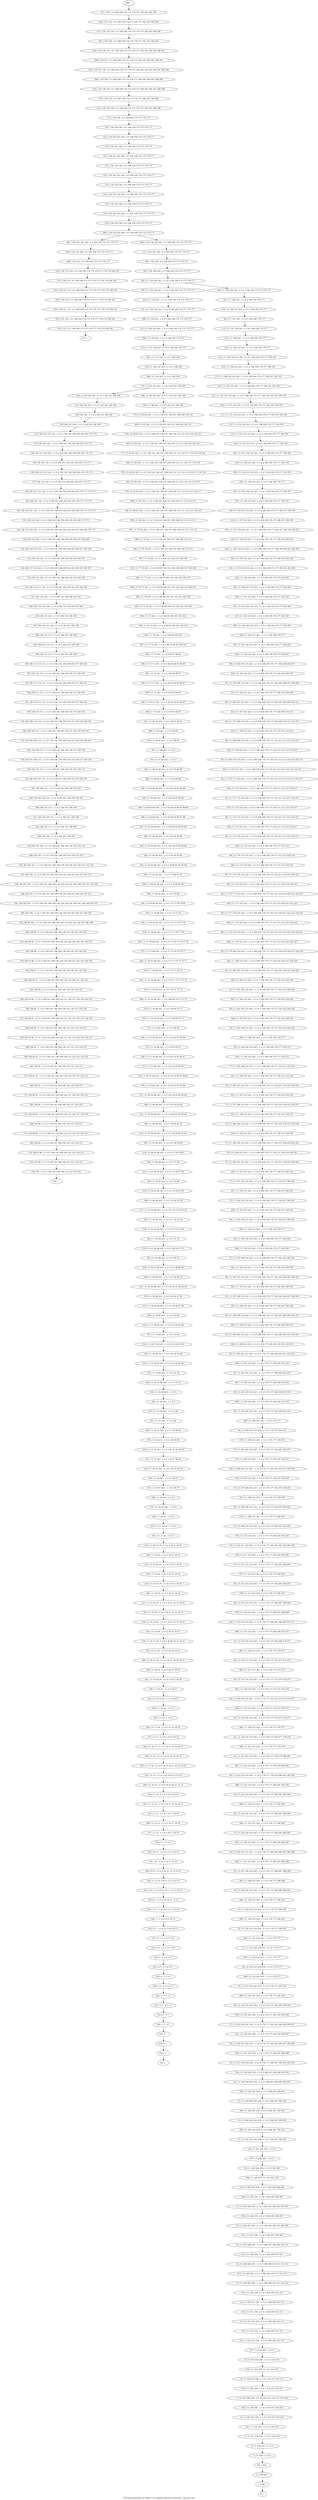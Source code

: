 digraph G {
graph [label="Tree-decomposition of width 4 for register allocator (function _uip_arp_out)"]
0[label="0 | : "];
1[label="1 | 260 : "];
2[label="2 | 259 260 : "];
3[label="3 | 11 259 : 2 3 4 5 "];
4[label="4 | 11 258 259 : 2 3 4 5 "];
5[label="5 | 11 257 258 259 : 2 3 4 5 318 319 "];
6[label="6 | 11 256 257 259 : 2 3 4 5 316 317 318 319 "];
7[label="7 | 11 255 256 259 : 2 3 4 5 314 315 316 317 318 319 "];
8[label="8 | 11 254 255 259 : 2 3 4 5 314 315 316 317 "];
9[label="9 | 11 253 254 259 : 2 3 4 5 314 315 "];
10[label="10 | 11 252 253 259 : 2 3 4 5 308 309 312 313 "];
11[label="11 | 11 251 252 259 : 2 3 4 5 308 309 312 313 "];
12[label="12 | 11 250 251 259 : 2 3 4 5 308 309 312 313 "];
13[label="13 | 11 249 250 259 : 2 3 4 5 308 309 310 311 312 313 "];
14[label="14 | 11 248 249 259 : 2 3 4 5 308 309 310 311 312 313 "];
15[label="15 | 11 247 248 259 : 2 3 4 5 306 307 308 309 310 311 "];
16[label="16 | 11 246 247 259 : 2 3 4 5 304 305 306 307 308 309 "];
17[label="17 | 11 245 246 259 : 2 3 4 5 302 303 304 305 306 307 "];
18[label="18 | 11 244 245 259 : 2 3 4 5 302 303 304 305 "];
19[label="19 | 11 243 244 259 : 2 3 4 5 302 303 "];
20[label="20 | 11 242 243 259 : 2 3 4 5 "];
21[label="21 | 11 241 242 243 259 : 2 3 4 5 296 297 300 301 "];
22[label="22 | 11 240 241 243 259 : 2 3 4 5 296 297 300 301 "];
23[label="23 | 11 239 240 243 259 : 2 3 4 5 296 297 300 301 "];
24[label="24 | 11 238 239 243 259 : 2 3 4 5 296 297 298 299 300 301 "];
25[label="25 | 11 237 238 243 259 : 2 3 4 5 176 177 296 297 298 299 300 301 "];
26[label="26 | 11 236 237 243 259 : 2 3 4 5 176 177 294 295 296 297 298 299 "];
27[label="27 | 11 235 236 243 259 : 2 3 4 5 176 177 292 293 294 295 296 297 "];
28[label="28 | 11 234 235 243 259 : 2 3 4 5 176 177 292 293 294 295 "];
29[label="29 | 11 233 234 243 259 : 2 3 4 5 176 177 292 293 "];
30[label="30 | 11 232 233 243 259 : 2 3 4 5 176 177 "];
31[label="31 | 11 231 232 233 243 : 2 3 4 5 176 177 "];
32[label="32 | 11 230 231 233 243 : 2 3 4 5 176 177 290 291 "];
33[label="33 | 11 229 230 233 243 : 2 3 4 5 176 177 290 291 "];
34[label="34 | 11 228 229 233 243 : 2 3 4 5 176 177 288 289 290 291 "];
35[label="35 | 11 227 228 233 243 : 2 3 4 5 176 177 286 287 288 289 "];
36[label="36 | 11 226 227 233 243 : 2 3 4 5 176 177 284 285 286 287 288 289 "];
37[label="37 | 11 225 226 233 243 : 2 3 4 5 176 177 284 285 286 287 "];
38[label="38 | 11 224 225 233 243 : 2 3 4 5 176 177 282 283 284 285 "];
39[label="39 | 11 223 224 233 243 : 2 3 4 5 176 177 280 281 282 283 "];
40[label="40 | 11 222 223 233 243 : 2 3 4 5 176 177 278 279 280 281 282 283 "];
41[label="41 | 11 221 222 233 243 : 2 3 4 5 176 177 278 279 280 281 "];
42[label="42 | 11 220 221 233 243 : 2 3 4 5 176 177 276 277 278 279 "];
43[label="43 | 11 219 220 233 243 : 2 3 4 5 176 177 274 275 276 277 "];
44[label="44 | 11 218 219 233 243 : 2 3 4 5 176 177 272 273 274 275 276 277 "];
45[label="45 | 11 217 218 233 243 : 2 3 4 5 176 177 272 273 274 275 "];
46[label="46 | 11 216 217 233 243 : 2 3 4 5 176 177 270 271 272 273 "];
47[label="47 | 11 215 216 233 243 : 2 3 4 5 176 177 268 269 270 271 "];
48[label="48 | 11 214 215 233 243 : 2 3 4 5 176 177 266 267 268 269 270 271 "];
49[label="49 | 11 213 214 233 243 : 2 3 4 5 176 177 266 267 268 269 "];
50[label="50 | 11 212 213 233 243 : 2 3 4 5 176 177 264 265 266 267 "];
51[label="51 | 11 211 212 233 243 : 2 3 4 5 176 177 262 263 264 265 "];
52[label="52 | 11 210 211 233 243 : 2 3 4 5 176 177 260 261 262 263 264 265 "];
53[label="53 | 11 209 210 233 243 : 2 3 4 5 176 177 260 261 262 263 "];
54[label="54 | 11 208 209 233 243 : 2 3 4 5 176 177 258 259 260 261 "];
55[label="55 | 11 207 208 233 243 : 2 3 4 5 176 177 256 257 258 259 "];
56[label="56 | 11 206 207 233 243 : 2 3 4 5 176 177 254 255 256 257 258 259 "];
57[label="57 | 11 205 206 233 243 : 2 3 4 5 176 177 254 255 256 257 "];
58[label="58 | 11 204 205 233 243 : 2 3 4 5 176 177 254 255 "];
59[label="59 | 11 203 204 233 243 : 2 3 4 5 176 177 248 249 252 253 "];
60[label="60 | 11 202 203 233 243 : 2 3 4 5 176 177 248 249 252 253 "];
61[label="61 | 11 201 202 233 243 : 2 3 4 5 176 177 248 249 252 253 "];
62[label="62 | 11 200 201 233 243 : 2 3 4 5 176 177 248 249 250 251 252 253 "];
63[label="63 | 11 199 200 233 243 : 2 3 4 5 108 109 176 177 248 249 250 251 252 253 "];
64[label="64 | 11 198 199 233 243 : 2 3 4 5 108 109 176 177 246 247 248 249 250 251 "];
65[label="65 | 11 197 198 233 243 : 2 3 4 5 108 109 176 177 244 245 246 247 248 249 "];
66[label="66 | 11 196 197 233 243 : 2 3 4 5 108 109 176 177 242 243 244 245 246 247 "];
67[label="67 | 11 195 196 233 243 : 2 3 4 5 108 109 176 177 242 243 244 245 "];
68[label="68 | 11 194 195 233 243 : 2 3 4 5 108 109 176 177 242 243 "];
69[label="69 | 11 193 194 233 243 : 2 3 4 5 108 109 176 177 236 237 240 241 "];
70[label="70 | 11 192 193 233 243 : 2 3 4 5 108 109 176 177 236 237 240 241 "];
71[label="71 | 11 191 192 233 243 : 2 3 4 5 108 109 176 177 236 237 240 241 "];
72[label="72 | 11 190 191 233 243 : 2 3 4 5 108 109 176 177 236 237 238 239 240 241 "];
73[label="73 | 11 189 190 233 243 : 2 3 4 5 108 109 176 177 236 237 238 239 240 241 "];
74[label="74 | 11 188 189 233 243 : 2 3 4 5 108 109 176 177 234 235 236 237 238 239 "];
75[label="75 | 11 187 188 233 243 : 2 3 4 5 108 109 176 177 232 233 234 235 236 237 "];
76[label="76 | 11 186 187 233 243 : 2 3 4 5 108 109 176 177 230 231 232 233 234 235 "];
77[label="77 | 11 185 186 233 243 : 2 3 4 5 108 109 176 177 230 231 232 233 "];
78[label="78 | 11 184 185 233 243 : 2 3 4 5 108 109 176 177 230 231 "];
79[label="79 | 11 183 184 233 243 : 2 3 4 5 108 109 176 177 224 225 228 229 "];
80[label="80 | 11 182 183 233 243 : 2 3 4 5 108 109 176 177 224 225 228 229 "];
81[label="81 | 11 181 182 233 243 : 2 3 4 5 108 109 176 177 224 225 228 229 "];
82[label="82 | 11 180 181 233 243 : 2 3 4 5 108 109 176 177 224 225 226 227 228 229 "];
83[label="83 | 11 179 180 233 243 : 2 3 4 5 108 109 176 177 212 213 224 225 226 227 228 229 "];
84[label="84 | 11 178 179 233 243 : 2 3 4 5 108 109 176 177 212 213 222 223 224 225 226 227 "];
85[label="85 | 11 177 178 233 243 : 2 3 4 5 108 109 176 177 212 213 220 221 222 223 224 225 "];
86[label="86 | 11 176 177 233 243 : 2 3 4 5 108 109 176 177 212 213 218 219 220 221 222 223 "];
87[label="87 | 11 175 176 233 243 : 2 3 4 5 108 109 176 177 212 213 218 219 220 221 "];
88[label="88 | 11 174 175 233 243 : 2 3 4 5 108 109 176 177 212 213 218 219 "];
89[label="89 | 11 173 174 233 243 : 2 3 4 5 108 109 176 177 210 211 212 213 216 217 "];
90[label="90 | 11 172 173 233 243 : 2 3 4 5 108 109 176 177 210 211 212 213 216 217 "];
91[label="91 | 11 171 172 233 243 : 2 3 4 5 108 109 176 177 210 211 212 213 216 217 "];
92[label="92 | 11 170 171 233 243 : 2 3 4 5 108 109 176 177 210 211 212 213 214 215 216 217 "];
93[label="93 | 11 169 170 233 243 : 2 3 4 5 108 109 176 177 210 211 212 213 214 215 216 217 "];
94[label="94 | 11 168 169 233 243 : 2 3 4 5 108 109 176 177 210 211 212 213 214 215 "];
95[label="95 | 11 167 168 233 243 : 2 3 4 5 108 109 176 177 208 209 210 211 212 213 "];
96[label="96 | 11 166 167 233 243 : 2 3 4 5 108 109 176 177 206 207 208 209 210 211 "];
97[label="97 | 11 165 166 233 243 : 2 3 4 5 108 109 176 177 204 205 206 207 208 209 "];
98[label="98 | 11 164 165 233 243 : 2 3 4 5 108 109 176 177 204 205 206 207 "];
99[label="99 | 11 163 164 233 243 : 2 3 4 5 108 109 176 177 204 205 "];
100[label="100 | 11 162 163 233 243 : 2 3 4 5 108 109 176 177 202 203 "];
101[label="101 | 11 161 162 233 243 : 2 3 4 5 108 109 176 177 202 203 "];
102[label="102 | 11 160 161 233 243 : 2 3 4 5 108 109 176 177 202 203 "];
103[label="103 | 11 159 160 233 243 : 2 3 4 5 108 109 176 177 200 201 202 203 "];
104[label="104 | 11 158 159 233 243 : 2 3 4 5 108 109 176 177 198 199 200 201 202 203 "];
105[label="105 | 11 157 158 233 243 : 2 3 4 5 108 109 176 177 196 197 198 199 200 201 "];
106[label="106 | 11 156 157 233 243 : 2 3 4 5 108 109 176 177 196 197 198 199 "];
107[label="107 | 11 155 156 233 243 : 2 3 4 5 108 109 176 177 196 197 "];
108[label="108 | 11 154 155 233 243 : 2 3 4 5 108 109 176 177 194 195 "];
109[label="109 | 11 153 154 233 243 : 2 3 4 5 108 109 176 177 194 195 "];
110[label="110 | 11 152 153 233 243 : 2 3 4 5 108 109 176 177 194 195 "];
111[label="111 | 11 151 152 233 243 : 2 3 4 5 108 109 176 177 192 193 194 195 "];
112[label="112 | 11 150 151 233 243 : 2 3 4 5 108 109 176 177 190 191 192 193 194 195 "];
113[label="113 | 11 149 150 233 243 : 2 3 4 5 108 109 176 177 190 191 192 193 "];
114[label="114 | 11 148 149 233 243 : 2 3 4 5 108 109 176 177 190 191 "];
115[label="115 | 11 147 148 243 : 2 3 4 5 108 109 176 177 "];
116[label="116 | 11 146 147 243 : 2 3 4 5 108 109 176 177 "];
117[label="117 | 130 134 146 : 4 5 108 109 174 175 176 177 "];
118[label="118 | 134 144 145 146 : 4 5 108 109 174 175 176 177 "];
119[label="119 | 134 143 144 146 : 4 5 108 109 174 175 176 177 "];
120[label="120 | 134 142 143 146 : 4 5 108 109 174 175 176 177 "];
121[label="121 | 134 141 142 146 : 4 5 108 109 174 175 176 177 "];
122[label="122 | 134 140 141 146 : 4 5 108 109 174 175 176 177 "];
123[label="123 | 134 139 140 : 4 5 108 109 174 175 176 177 186 187 188 189 "];
124[label="124 | 134 138 139 : 4 5 108 109 174 175 176 177 184 185 186 187 188 189 "];
125[label="125 | 134 137 138 : 4 5 108 109 174 175 176 177 182 183 184 185 186 187 188 189 "];
126[label="126 | 134 136 137 : 4 5 108 109 174 175 176 177 182 183 184 185 186 187 "];
127[label="127 | 134 135 136 : 4 5 108 109 174 175 176 177 182 183 184 185 "];
128[label="128 | 130 133 134 : 4 5 108 109 174 175 176 177 178 179 180 181 "];
129[label="129 | 130 132 133 : 4 5 108 109 174 175 176 177 178 179 180 181 "];
130[label="130 | 130 131 132 : 4 5 108 109 174 175 176 177 178 179 180 181 "];
131[label="131 | 11 129 130 243 : 2 3 4 5 108 109 174 175 176 177 "];
132[label="132 | 11 128 129 243 : 2 3 4 5 108 109 174 175 176 177 "];
133[label="133 | 11 127 128 243 : 2 3 4 5 108 109 174 175 "];
134[label="134 | 11 126 127 243 : 2 3 4 5 108 109 "];
135[label="135 | 11 86 126 243 : 2 3 4 5 100 101 108 109 "];
136[label="136 | 86 125 126 : 2 3 4 5 100 101 108 109 "];
137[label="137 | 86 124 125 126 : 2 3 4 5 100 101 108 109 164 165 172 173 "];
138[label="138 | 86 123 124 126 : 2 3 4 5 100 101 108 109 164 165 172 173 "];
139[label="139 | 86 122 123 126 : 2 3 4 5 100 101 108 109 164 165 172 173 "];
140[label="140 | 86 121 122 126 : 2 3 4 5 100 101 108 109 164 165 170 171 172 173 "];
141[label="141 | 86 120 121 126 : 2 3 4 5 100 101 108 109 164 165 168 169 170 171 172 173 "];
142[label="142 | 86 119 120 126 : 2 3 4 5 100 101 108 109 164 165 166 167 168 169 170 171 "];
143[label="143 | 86 118 119 126 : 2 3 4 5 100 101 108 109 164 165 166 167 168 169 "];
144[label="144 | 86 117 118 126 : 2 3 4 5 100 101 108 109 162 163 164 165 166 167 "];
145[label="145 | 86 116 117 126 : 2 3 4 5 100 101 108 109 162 163 164 165 "];
146[label="146 | 86 115 116 126 : 2 3 4 5 100 101 108 109 162 163 "];
147[label="147 | 86 114 115 126 : 2 3 4 5 100 101 108 109 "];
148[label="148 | 86 113 114 115 : 2 3 4 5 100 101 108 109 "];
149[label="149 | 86 112 113 115 : 2 3 4 5 100 101 108 109 156 157 160 161 "];
150[label="150 | 86 111 112 115 : 2 3 4 5 100 101 108 109 156 157 160 161 "];
151[label="151 | 86 110 111 115 : 2 3 4 5 100 101 108 109 156 157 160 161 "];
152[label="152 | 86 109 110 115 : 2 3 4 5 100 101 108 109 156 157 158 159 160 161 "];
153[label="153 | 86 108 109 115 : 2 3 4 5 100 101 108 109 156 157 158 159 160 161 "];
154[label="154 | 86 107 108 115 : 2 3 4 5 100 101 108 109 154 155 156 157 158 159 "];
155[label="155 | 86 106 107 115 : 2 3 4 5 100 101 108 109 154 155 156 157 "];
156[label="156 | 86 105 106 115 : 2 3 4 5 100 101 108 109 154 155 "];
157[label="157 | 86 104 105 115 : 2 3 4 5 100 101 108 109 "];
158[label="158 | 86 103 104 : 2 3 4 5 100 101 108 109 138 139 152 153 "];
159[label="159 | 86 102 103 : 2 3 4 5 100 101 108 109 138 139 144 145 150 151 152 153 "];
160[label="160 | 86 101 102 : 2 3 4 5 100 101 108 109 138 139 144 145 148 149 150 151 152 153 "];
161[label="161 | 86 100 101 : 2 3 4 5 100 101 108 109 138 139 144 145 146 147 148 149 150 151 "];
162[label="162 | 86 99 100 : 2 3 4 5 100 101 108 109 138 139 144 145 146 147 148 149 "];
163[label="163 | 86 98 99 : 2 3 4 5 100 101 108 109 138 139 142 143 144 145 146 147 "];
164[label="164 | 86 97 98 : 2 3 4 5 100 101 108 109 138 139 140 141 142 143 144 145 "];
165[label="165 | 86 96 97 : 2 3 4 5 100 101 108 109 138 139 140 141 142 143 "];
166[label="166 | 86 95 96 : 2 3 4 5 100 101 108 109 130 131 136 137 138 139 140 141 "];
167[label="167 | 86 94 95 : 2 3 4 5 100 101 108 109 130 131 134 135 136 137 138 139 "];
168[label="168 | 86 93 94 : 2 3 4 5 100 101 108 109 130 131 132 133 134 135 136 137 "];
169[label="169 | 86 92 93 : 2 3 4 5 100 101 108 109 130 131 132 133 134 135 "];
170[label="170 | 86 91 92 : 2 3 4 5 100 101 108 109 128 129 130 131 132 133 "];
171[label="171 | 86 90 91 : 2 3 4 5 100 101 108 109 126 127 128 129 130 131 "];
172[label="172 | 86 89 90 : 2 3 4 5 100 101 108 109 124 125 126 127 128 129 "];
173[label="173 | 86 88 89 : 2 3 4 5 100 101 108 109 122 123 124 125 126 127 "];
174[label="174 | 86 87 88 : 2 3 4 5 100 101 108 109 122 123 124 125 "];
175[label="175 | 11 85 86 243 : 2 3 4 5 100 101 106 107 108 109 120 121 "];
176[label="176 | 11 84 85 243 : 2 3 4 5 100 101 106 107 108 109 112 113 118 119 120 121 "];
177[label="177 | 11 83 84 243 : 2 3 4 5 100 101 106 107 108 109 112 113 116 117 118 119 120 121 "];
178[label="178 | 11 82 83 243 : 2 3 4 5 100 101 106 107 108 109 112 113 114 115 116 117 118 119 "];
179[label="179 | 11 81 82 243 : 2 3 4 5 100 101 106 107 108 109 112 113 114 115 116 117 "];
180[label="180 | 11 80 81 243 : 2 3 4 5 100 101 106 107 108 109 110 111 112 113 114 115 "];
181[label="181 | 11 79 80 243 : 2 3 4 5 100 101 106 107 108 109 110 111 112 113 "];
182[label="182 | 11 78 79 243 : 2 3 4 5 100 101 106 107 108 109 110 111 "];
183[label="183 | 11 77 78 243 : 2 3 4 5 98 99 100 101 104 105 106 107 108 109 "];
184[label="184 | 11 76 77 243 : 2 3 4 5 98 99 100 101 102 103 104 105 106 107 "];
185[label="185 | 11 75 76 243 : 2 3 4 5 98 99 100 101 102 103 104 105 "];
186[label="186 | 11 74 75 243 : 2 3 4 5 98 99 100 101 102 103 "];
187[label="187 | 11 73 74 243 : 2 3 4 5 96 97 98 99 100 101 "];
188[label="188 | 11 72 73 243 : 2 3 4 5 94 95 96 97 98 99 "];
189[label="189 | 11 71 72 243 : 2 3 4 5 92 93 94 95 96 97 "];
190[label="190 | 11 70 71 243 : 2 3 4 5 90 91 92 93 94 95 "];
191[label="191 | 11 69 70 243 : 2 3 4 5 90 91 92 93 "];
192[label="192 | 11 68 69 243 : 2 3 4 5 90 91 "];
193[label="193 | 11 67 68 243 : 2 3 4 5 "];
194[label="194 | 11 66 67 68 243 : 2 3 4 5 83 84 89 "];
195[label="195 | 11 65 66 68 243 : 2 3 4 5 83 84 87 88 89 "];
196[label="196 | 11 64 65 68 243 : 2 3 4 5 83 84 85 86 87 88 89 "];
197[label="197 | 11 63 64 68 243 : 2 3 4 5 83 84 85 86 87 88 "];
198[label="198 | 11 62 63 68 243 : 2 3 4 5 81 82 83 84 85 86 "];
199[label="199 | 11 61 62 68 243 : 2 3 4 5 79 80 81 82 83 84 "];
200[label="200 | 11 60 61 68 243 : 2 3 4 5 79 80 81 82 "];
201[label="201 | 11 59 60 68 243 : 2 3 4 5 72 73 78 79 80 "];
202[label="202 | 11 58 59 68 243 : 2 3 4 5 72 73 76 77 78 "];
203[label="203 | 11 57 58 68 243 : 2 3 4 5 72 73 74 75 76 77 78 "];
204[label="204 | 11 56 57 68 243 : 2 3 4 5 72 73 74 75 76 77 "];
205[label="205 | 11 55 56 68 243 : 2 3 4 5 70 71 72 73 74 75 "];
206[label="206 | 11 54 55 68 243 : 2 3 4 5 68 69 70 71 72 73 "];
207[label="207 | 11 53 54 68 243 : 2 3 4 5 68 69 70 71 "];
208[label="208 | 11 52 53 68 243 : 2 3 4 5 61 62 67 68 69 "];
209[label="209 | 11 51 52 68 243 : 2 3 4 5 61 62 65 66 67 "];
210[label="210 | 11 50 51 68 243 : 2 3 4 5 61 62 63 64 65 66 67 "];
211[label="211 | 11 49 50 68 243 : 2 3 4 5 61 62 63 64 65 66 "];
212[label="212 | 11 48 49 68 243 : 2 3 4 5 59 60 61 62 63 64 "];
213[label="213 | 11 47 48 68 243 : 2 3 4 5 57 58 59 60 61 62 "];
214[label="214 | 11 46 47 68 243 : 2 3 4 5 57 58 59 60 "];
215[label="215 | 11 45 46 68 243 : 2 3 4 5 55 56 57 58 "];
216[label="216 | 11 44 45 68 243 : 2 3 4 5 53 54 55 56 "];
217[label="217 | 11 43 44 68 243 : 2 3 4 5 51 52 53 54 55 56 "];
218[label="218 | 11 42 43 68 243 : 2 3 4 5 51 52 53 54 "];
219[label="219 | 11 41 42 68 243 : 2 3 4 5 49 50 51 52 "];
220[label="220 | 11 40 41 68 243 : 2 3 4 5 47 48 49 50 "];
221[label="221 | 11 39 40 68 243 : 2 3 4 5 45 46 47 48 49 50 "];
222[label="222 | 11 38 39 68 243 : 2 3 4 5 45 46 47 48 "];
223[label="223 | 11 37 38 68 243 : 2 3 4 5 43 44 45 46 "];
224[label="224 | 11 36 37 68 243 : 2 3 4 5 41 42 43 44 "];
225[label="225 | 11 35 36 68 243 : 2 3 4 5 41 42 43 44 "];
226[label="226 | 11 34 35 68 243 : 2 3 4 5 41 42 "];
227[label="227 | 11 33 34 243 : 2 3 4 5 40 "];
228[label="228 | 11 32 33 243 : 2 3 4 5 38 39 40 "];
229[label="229 | 11 31 32 243 : 2 3 4 5 36 37 38 39 40 "];
230[label="230 | 11 30 31 243 : 2 3 4 5 36 37 38 39 "];
231[label="231 | 11 29 30 243 : 2 3 4 5 36 37 "];
232[label="232 | 11 28 29 243 : 2 3 4 5 "];
233[label="233 | 11 27 28 29 : 2 3 4 5 "];
234[label="234 | 11 26 27 29 : 2 3 4 5 30 31 34 35 "];
235[label="235 | 11 25 26 29 : 2 3 4 5 30 31 34 35 "];
236[label="236 | 11 24 25 29 : 2 3 4 5 30 31 34 35 "];
237[label="237 | 11 23 24 29 : 2 3 4 5 30 31 32 33 34 35 "];
238[label="238 | 11 22 23 29 : 2 3 4 5 30 31 32 33 34 35 "];
239[label="239 | 11 21 22 29 : 2 3 4 5 28 29 30 31 32 33 "];
240[label="240 | 11 20 21 29 : 2 3 4 5 26 27 28 29 30 31 "];
241[label="241 | 11 19 20 29 : 2 3 4 5 26 27 28 29 "];
242[label="242 | 11 18 19 29 : 2 3 4 5 26 27 "];
243[label="243 | 11 17 18 : 2 3 4 5 22 23 24 25 "];
244[label="244 | 11 16 17 : 2 3 4 5 20 21 22 23 24 25 "];
245[label="245 | 11 15 16 : 2 3 4 5 18 19 20 21 22 23 24 25 "];
246[label="246 | 11 14 15 : 2 3 4 5 18 19 20 21 22 23 "];
247[label="247 | 11 13 14 : 2 3 4 5 16 17 18 19 20 21 "];
248[label="248 | 11 12 13 : 2 3 4 5 16 17 18 19 "];
249[label="249 | 10 11 : 2 3 4 5 12 13 14 15 "];
250[label="250 | 9 10 : 2 3 4 5 10 11 12 13 14 15 "];
251[label="251 | 8 9 : 2 3 4 5 8 9 10 11 12 13 14 15 "];
252[label="252 | 7 8 : 2 3 4 5 8 9 10 11 12 13 "];
253[label="253 | 6 7 : 2 3 4 5 6 7 8 9 10 11 "];
254[label="254 | 5 6 : 2 3 4 5 6 7 8 9 "];
255[label="255 | 4 5 : 2 3 4 5 6 7 "];
256[label="256 | 3 4 : 0 1 2 3 4 5 "];
257[label="257 | 2 3 : 0 1 2 3 "];
258[label="258 | 1 2 : 0 1 "];
259[label="259 | 0 1 : "];
260[label="260 | 130 134 145 146 : 4 5 108 109 174 175 176 177 "];
261[label="261 | 130 134 145 146 : 4 5 108 109 174 175 176 177 "];
262[label="262 | 11 130 146 243 : 2 3 4 5 108 109 174 175 176 177 "];
263[label="263 | 11 86 126 243 : 2 3 4 5 100 101 108 109 "];
264[label="264 | 11 86 126 243 : 2 3 4 5 100 101 108 109 "];
265[label="265 | 11 130 146 243 : 2 3 4 5 108 109 174 175 176 177 "];
266[label="266 | : "];
267[label="267 | 134 136 : 4 5 108 109 174 175 176 177 182 183 184 185 "];
268[label="268 | 134 137 : 4 5 108 109 174 175 176 177 182 183 184 185 186 187 "];
269[label="269 | 134 138 : 4 5 108 109 174 175 176 177 184 185 186 187 188 189 "];
270[label="270 | 134 139 : 4 5 108 109 174 175 176 177 186 187 188 189 "];
271[label="271 | 134 140 : 4 5 108 109 174 175 176 177 "];
272[label="272 | 134 141 146 : 4 5 108 109 174 175 176 177 "];
273[label="273 | 134 142 146 : 4 5 108 109 174 175 176 177 "];
274[label="274 | 134 143 146 : 4 5 108 109 174 175 176 177 "];
275[label="275 | 134 144 146 : 4 5 108 109 174 175 176 177 "];
276[label="276 | 134 145 146 : 4 5 108 109 174 175 176 177 "];
277[label="277 | : "];
278[label="278 | 130 132 : 4 5 108 109 174 175 176 177 178 179 180 181 "];
279[label="279 | 130 133 : 4 5 108 109 174 175 176 177 178 179 180 181 "];
280[label="280 | 130 134 : 4 5 108 109 174 175 176 177 "];
281[label="281 | 130 146 : 4 5 108 109 174 175 176 177 "];
282[label="282 | : "];
283[label="283 | 86 88 : 2 3 4 5 100 101 108 109 122 123 124 125 "];
284[label="284 | 86 89 : 2 3 4 5 100 101 108 109 124 125 126 127 "];
285[label="285 | 86 90 : 2 3 4 5 100 101 108 109 126 127 128 129 "];
286[label="286 | 86 91 : 2 3 4 5 100 101 108 109 128 129 130 131 "];
287[label="287 | 86 92 : 2 3 4 5 100 101 108 109 130 131 132 133 "];
288[label="288 | 86 93 : 2 3 4 5 100 101 108 109 130 131 132 133 134 135 "];
289[label="289 | 86 94 : 2 3 4 5 100 101 108 109 130 131 134 135 136 137 "];
290[label="290 | 86 95 : 2 3 4 5 100 101 108 109 130 131 136 137 138 139 "];
291[label="291 | 86 96 : 2 3 4 5 100 101 108 109 138 139 140 141 "];
292[label="292 | 86 97 : 2 3 4 5 100 101 108 109 138 139 140 141 142 143 "];
293[label="293 | 86 98 : 2 3 4 5 100 101 108 109 138 139 142 143 144 145 "];
294[label="294 | 86 99 : 2 3 4 5 100 101 108 109 138 139 144 145 146 147 "];
295[label="295 | 86 100 : 2 3 4 5 100 101 108 109 138 139 144 145 146 147 148 149 "];
296[label="296 | 86 101 : 2 3 4 5 100 101 108 109 138 139 144 145 148 149 150 151 "];
297[label="297 | 86 102 : 2 3 4 5 100 101 108 109 138 139 144 145 150 151 152 153 "];
298[label="298 | 86 103 : 2 3 4 5 100 101 108 109 138 139 152 153 "];
299[label="299 | 86 104 : 2 3 4 5 100 101 108 109 "];
300[label="300 | 86 105 115 : 2 3 4 5 100 101 108 109 "];
301[label="301 | 86 106 115 : 2 3 4 5 100 101 108 109 154 155 "];
302[label="302 | 86 107 115 : 2 3 4 5 100 101 108 109 154 155 156 157 "];
303[label="303 | 86 108 115 : 2 3 4 5 100 101 108 109 156 157 158 159 "];
304[label="304 | 86 109 115 : 2 3 4 5 100 101 108 109 156 157 158 159 160 161 "];
305[label="305 | 86 110 115 : 2 3 4 5 100 101 108 109 156 157 160 161 "];
306[label="306 | 86 111 115 : 2 3 4 5 100 101 108 109 156 157 160 161 "];
307[label="307 | 86 112 115 : 2 3 4 5 100 101 108 109 156 157 160 161 "];
308[label="308 | 86 113 115 : 2 3 4 5 100 101 108 109 "];
309[label="309 | 86 114 115 : 2 3 4 5 100 101 108 109 "];
310[label="310 | 86 115 126 : 2 3 4 5 100 101 108 109 "];
311[label="311 | 86 116 126 : 2 3 4 5 100 101 108 109 162 163 "];
312[label="312 | 86 117 126 : 2 3 4 5 100 101 108 109 162 163 164 165 "];
313[label="313 | 86 118 126 : 2 3 4 5 100 101 108 109 164 165 166 167 "];
314[label="314 | 86 119 126 : 2 3 4 5 100 101 108 109 164 165 166 167 168 169 "];
315[label="315 | 86 120 126 : 2 3 4 5 100 101 108 109 164 165 168 169 170 171 "];
316[label="316 | 86 121 126 : 2 3 4 5 100 101 108 109 164 165 170 171 172 173 "];
317[label="317 | 86 122 126 : 2 3 4 5 100 101 108 109 164 165 172 173 "];
318[label="318 | 86 123 126 : 2 3 4 5 100 101 108 109 164 165 172 173 "];
319[label="319 | 86 124 126 : 2 3 4 5 100 101 108 109 164 165 172 173 "];
320[label="320 | 86 126 : 2 3 4 5 100 101 108 109 "];
321[label="321 | : "];
322[label="322 | 1 : "];
323[label="323 | 2 : 0 1 "];
324[label="324 | 3 : 0 1 2 3 "];
325[label="325 | 4 : 2 3 4 5 "];
326[label="326 | 5 : 2 3 4 5 6 7 "];
327[label="327 | 6 : 2 3 4 5 6 7 8 9 "];
328[label="328 | 7 : 2 3 4 5 8 9 10 11 "];
329[label="329 | 8 : 2 3 4 5 8 9 10 11 12 13 "];
330[label="330 | 9 : 2 3 4 5 10 11 12 13 14 15 "];
331[label="331 | 10 : 2 3 4 5 12 13 14 15 "];
332[label="332 | 11 : 2 3 4 5 "];
333[label="333 | 11 13 : 2 3 4 5 16 17 18 19 "];
334[label="334 | 11 14 : 2 3 4 5 18 19 20 21 "];
335[label="335 | 11 15 : 2 3 4 5 18 19 20 21 22 23 "];
336[label="336 | 11 16 : 2 3 4 5 20 21 22 23 24 25 "];
337[label="337 | 11 17 : 2 3 4 5 22 23 24 25 "];
338[label="338 | 11 18 : 2 3 4 5 "];
339[label="339 | 11 19 29 : 2 3 4 5 26 27 "];
340[label="340 | 11 20 29 : 2 3 4 5 26 27 28 29 "];
341[label="341 | 11 21 29 : 2 3 4 5 28 29 30 31 "];
342[label="342 | 11 22 29 : 2 3 4 5 30 31 32 33 "];
343[label="343 | 11 23 29 : 2 3 4 5 30 31 32 33 34 35 "];
344[label="344 | 11 24 29 : 2 3 4 5 30 31 34 35 "];
345[label="345 | 11 25 29 : 2 3 4 5 30 31 34 35 "];
346[label="346 | 11 26 29 : 2 3 4 5 30 31 34 35 "];
347[label="347 | 11 27 29 : 2 3 4 5 "];
348[label="348 | 11 28 29 : 2 3 4 5 "];
349[label="349 | 11 29 243 : 2 3 4 5 "];
350[label="350 | 11 30 243 : 2 3 4 5 36 37 "];
351[label="351 | 11 31 243 : 2 3 4 5 36 37 38 39 "];
352[label="352 | 11 32 243 : 2 3 4 5 38 39 40 "];
353[label="353 | 11 33 243 : 2 3 4 5 40 "];
354[label="354 | 11 34 243 : 2 3 4 5 "];
355[label="355 | 11 35 68 243 : 2 3 4 5 41 42 "];
356[label="356 | 11 36 68 243 : 2 3 4 5 41 42 43 44 "];
357[label="357 | 11 37 68 243 : 2 3 4 5 43 44 "];
358[label="358 | 11 38 68 243 : 2 3 4 5 45 46 "];
359[label="359 | 11 39 68 243 : 2 3 4 5 45 46 47 48 "];
360[label="360 | 11 40 68 243 : 2 3 4 5 47 48 49 50 "];
361[label="361 | 11 41 68 243 : 2 3 4 5 49 50 "];
362[label="362 | 11 42 68 243 : 2 3 4 5 51 52 "];
363[label="363 | 11 43 68 243 : 2 3 4 5 51 52 53 54 "];
364[label="364 | 11 44 68 243 : 2 3 4 5 53 54 55 56 "];
365[label="365 | 11 45 68 243 : 2 3 4 5 55 56 "];
366[label="366 | 11 46 68 243 : 2 3 4 5 57 58 "];
367[label="367 | 11 47 68 243 : 2 3 4 5 57 58 59 60 "];
368[label="368 | 11 48 68 243 : 2 3 4 5 59 60 61 62 "];
369[label="369 | 11 49 68 243 : 2 3 4 5 61 62 63 64 "];
370[label="370 | 11 50 68 243 : 2 3 4 5 61 62 63 64 65 66 "];
371[label="371 | 11 51 68 243 : 2 3 4 5 61 62 65 66 67 "];
372[label="372 | 11 52 68 243 : 2 3 4 5 61 62 67 "];
373[label="373 | 11 53 68 243 : 2 3 4 5 68 69 "];
374[label="374 | 11 54 68 243 : 2 3 4 5 68 69 70 71 "];
375[label="375 | 11 55 68 243 : 2 3 4 5 70 71 72 73 "];
376[label="376 | 11 56 68 243 : 2 3 4 5 72 73 74 75 "];
377[label="377 | 11 57 68 243 : 2 3 4 5 72 73 74 75 76 77 "];
378[label="378 | 11 58 68 243 : 2 3 4 5 72 73 76 77 78 "];
379[label="379 | 11 59 68 243 : 2 3 4 5 72 73 78 "];
380[label="380 | 11 60 68 243 : 2 3 4 5 79 80 "];
381[label="381 | 11 61 68 243 : 2 3 4 5 79 80 81 82 "];
382[label="382 | 11 62 68 243 : 2 3 4 5 81 82 83 84 "];
383[label="383 | 11 63 68 243 : 2 3 4 5 83 84 85 86 "];
384[label="384 | 11 64 68 243 : 2 3 4 5 83 84 85 86 87 88 "];
385[label="385 | 11 65 68 243 : 2 3 4 5 83 84 87 88 89 "];
386[label="386 | 11 66 68 243 : 2 3 4 5 83 84 89 "];
387[label="387 | 11 68 243 : 2 3 4 5 "];
388[label="388 | 11 69 243 : 2 3 4 5 90 91 "];
389[label="389 | 11 70 243 : 2 3 4 5 90 91 92 93 "];
390[label="390 | 11 71 243 : 2 3 4 5 92 93 94 95 "];
391[label="391 | 11 72 243 : 2 3 4 5 94 95 96 97 "];
392[label="392 | 11 73 243 : 2 3 4 5 96 97 98 99 "];
393[label="393 | 11 74 243 : 2 3 4 5 98 99 100 101 "];
394[label="394 | 11 75 243 : 2 3 4 5 98 99 100 101 102 103 "];
395[label="395 | 11 76 243 : 2 3 4 5 98 99 100 101 102 103 104 105 "];
396[label="396 | 11 77 243 : 2 3 4 5 98 99 100 101 104 105 106 107 "];
397[label="397 | 11 78 243 : 2 3 4 5 100 101 106 107 108 109 "];
398[label="398 | 11 79 243 : 2 3 4 5 100 101 106 107 108 109 110 111 "];
399[label="399 | 11 80 243 : 2 3 4 5 100 101 106 107 108 109 110 111 112 113 "];
400[label="400 | 11 81 243 : 2 3 4 5 100 101 106 107 108 109 112 113 114 115 "];
401[label="401 | 11 82 243 : 2 3 4 5 100 101 106 107 108 109 112 113 114 115 116 117 "];
402[label="402 | 11 83 243 : 2 3 4 5 100 101 106 107 108 109 112 113 116 117 118 119 "];
403[label="403 | 11 84 243 : 2 3 4 5 100 101 106 107 108 109 112 113 118 119 120 121 "];
404[label="404 | 11 85 243 : 2 3 4 5 100 101 106 107 108 109 120 121 "];
405[label="405 | 11 86 243 : 2 3 4 5 100 101 108 109 "];
406[label="406 | 11 126 243 : 2 3 4 5 108 109 "];
407[label="407 | 11 127 243 : 2 3 4 5 108 109 "];
408[label="408 | 11 128 243 : 2 3 4 5 108 109 174 175 "];
409[label="409 | 11 129 243 : 2 3 4 5 108 109 174 175 176 177 "];
410[label="410 | 11 130 243 : 2 3 4 5 108 109 174 175 176 177 "];
411[label="411 | 11 146 243 : 2 3 4 5 108 109 176 177 "];
412[label="412 | 11 147 243 : 2 3 4 5 108 109 176 177 "];
413[label="413 | 11 148 243 : 2 3 4 5 108 109 176 177 "];
414[label="414 | 11 149 233 243 : 2 3 4 5 108 109 176 177 190 191 "];
415[label="415 | 11 150 233 243 : 2 3 4 5 108 109 176 177 190 191 192 193 "];
416[label="416 | 11 151 233 243 : 2 3 4 5 108 109 176 177 192 193 194 195 "];
417[label="417 | 11 152 233 243 : 2 3 4 5 108 109 176 177 194 195 "];
418[label="418 | 11 153 233 243 : 2 3 4 5 108 109 176 177 194 195 "];
419[label="419 | 11 154 233 243 : 2 3 4 5 108 109 176 177 194 195 "];
420[label="420 | 11 155 233 243 : 2 3 4 5 108 109 176 177 "];
421[label="421 | 11 156 233 243 : 2 3 4 5 108 109 176 177 196 197 "];
422[label="422 | 11 157 233 243 : 2 3 4 5 108 109 176 177 196 197 198 199 "];
423[label="423 | 11 158 233 243 : 2 3 4 5 108 109 176 177 198 199 200 201 "];
424[label="424 | 11 159 233 243 : 2 3 4 5 108 109 176 177 200 201 202 203 "];
425[label="425 | 11 160 233 243 : 2 3 4 5 108 109 176 177 202 203 "];
426[label="426 | 11 161 233 243 : 2 3 4 5 108 109 176 177 202 203 "];
427[label="427 | 11 162 233 243 : 2 3 4 5 108 109 176 177 202 203 "];
428[label="428 | 11 163 233 243 : 2 3 4 5 108 109 176 177 "];
429[label="429 | 11 164 233 243 : 2 3 4 5 108 109 176 177 204 205 "];
430[label="430 | 11 165 233 243 : 2 3 4 5 108 109 176 177 204 205 206 207 "];
431[label="431 | 11 166 233 243 : 2 3 4 5 108 109 176 177 206 207 208 209 "];
432[label="432 | 11 167 233 243 : 2 3 4 5 108 109 176 177 208 209 210 211 "];
433[label="433 | 11 168 233 243 : 2 3 4 5 108 109 176 177 210 211 212 213 "];
434[label="434 | 11 169 233 243 : 2 3 4 5 108 109 176 177 210 211 212 213 214 215 "];
435[label="435 | 11 170 233 243 : 2 3 4 5 108 109 176 177 210 211 212 213 214 215 216 217 "];
436[label="436 | 11 171 233 243 : 2 3 4 5 108 109 176 177 210 211 212 213 216 217 "];
437[label="437 | 11 172 233 243 : 2 3 4 5 108 109 176 177 210 211 212 213 216 217 "];
438[label="438 | 11 173 233 243 : 2 3 4 5 108 109 176 177 210 211 212 213 216 217 "];
439[label="439 | 11 174 233 243 : 2 3 4 5 108 109 176 177 212 213 "];
440[label="440 | 11 175 233 243 : 2 3 4 5 108 109 176 177 212 213 218 219 "];
441[label="441 | 11 176 233 243 : 2 3 4 5 108 109 176 177 212 213 218 219 220 221 "];
442[label="442 | 11 177 233 243 : 2 3 4 5 108 109 176 177 212 213 220 221 222 223 "];
443[label="443 | 11 178 233 243 : 2 3 4 5 108 109 176 177 212 213 222 223 224 225 "];
444[label="444 | 11 179 233 243 : 2 3 4 5 108 109 176 177 212 213 224 225 226 227 "];
445[label="445 | 11 180 233 243 : 2 3 4 5 108 109 176 177 224 225 226 227 228 229 "];
446[label="446 | 11 181 233 243 : 2 3 4 5 108 109 176 177 224 225 228 229 "];
447[label="447 | 11 182 233 243 : 2 3 4 5 108 109 176 177 224 225 228 229 "];
448[label="448 | 11 183 233 243 : 2 3 4 5 108 109 176 177 224 225 228 229 "];
449[label="449 | 11 184 233 243 : 2 3 4 5 108 109 176 177 "];
450[label="450 | 11 185 233 243 : 2 3 4 5 108 109 176 177 230 231 "];
451[label="451 | 11 186 233 243 : 2 3 4 5 108 109 176 177 230 231 232 233 "];
452[label="452 | 11 187 233 243 : 2 3 4 5 108 109 176 177 232 233 234 235 "];
453[label="453 | 11 188 233 243 : 2 3 4 5 108 109 176 177 234 235 236 237 "];
454[label="454 | 11 189 233 243 : 2 3 4 5 108 109 176 177 236 237 238 239 "];
455[label="455 | 11 190 233 243 : 2 3 4 5 108 109 176 177 236 237 238 239 240 241 "];
456[label="456 | 11 191 233 243 : 2 3 4 5 108 109 176 177 236 237 240 241 "];
457[label="457 | 11 192 233 243 : 2 3 4 5 108 109 176 177 236 237 240 241 "];
458[label="458 | 11 193 233 243 : 2 3 4 5 108 109 176 177 236 237 240 241 "];
459[label="459 | 11 194 233 243 : 2 3 4 5 108 109 176 177 "];
460[label="460 | 11 195 233 243 : 2 3 4 5 108 109 176 177 242 243 "];
461[label="461 | 11 196 233 243 : 2 3 4 5 108 109 176 177 242 243 244 245 "];
462[label="462 | 11 197 233 243 : 2 3 4 5 108 109 176 177 244 245 246 247 "];
463[label="463 | 11 198 233 243 : 2 3 4 5 108 109 176 177 246 247 248 249 "];
464[label="464 | 11 199 233 243 : 2 3 4 5 108 109 176 177 248 249 250 251 "];
465[label="465 | 11 200 233 243 : 2 3 4 5 176 177 248 249 250 251 252 253 "];
466[label="466 | 11 201 233 243 : 2 3 4 5 176 177 248 249 252 253 "];
467[label="467 | 11 202 233 243 : 2 3 4 5 176 177 248 249 252 253 "];
468[label="468 | 11 203 233 243 : 2 3 4 5 176 177 248 249 252 253 "];
469[label="469 | 11 204 233 243 : 2 3 4 5 176 177 "];
470[label="470 | 11 205 233 243 : 2 3 4 5 176 177 254 255 "];
471[label="471 | 11 206 233 243 : 2 3 4 5 176 177 254 255 256 257 "];
472[label="472 | 11 207 233 243 : 2 3 4 5 176 177 256 257 258 259 "];
473[label="473 | 11 208 233 243 : 2 3 4 5 176 177 258 259 "];
474[label="474 | 11 209 233 243 : 2 3 4 5 176 177 260 261 "];
475[label="475 | 11 210 233 243 : 2 3 4 5 176 177 260 261 262 263 "];
476[label="476 | 11 211 233 243 : 2 3 4 5 176 177 262 263 264 265 "];
477[label="477 | 11 212 233 243 : 2 3 4 5 176 177 264 265 "];
478[label="478 | 11 213 233 243 : 2 3 4 5 176 177 266 267 "];
479[label="479 | 11 214 233 243 : 2 3 4 5 176 177 266 267 268 269 "];
480[label="480 | 11 215 233 243 : 2 3 4 5 176 177 268 269 270 271 "];
481[label="481 | 11 216 233 243 : 2 3 4 5 176 177 270 271 "];
482[label="482 | 11 217 233 243 : 2 3 4 5 176 177 272 273 "];
483[label="483 | 11 218 233 243 : 2 3 4 5 176 177 272 273 274 275 "];
484[label="484 | 11 219 233 243 : 2 3 4 5 176 177 274 275 276 277 "];
485[label="485 | 11 220 233 243 : 2 3 4 5 176 177 276 277 "];
486[label="486 | 11 221 233 243 : 2 3 4 5 176 177 278 279 "];
487[label="487 | 11 222 233 243 : 2 3 4 5 176 177 278 279 280 281 "];
488[label="488 | 11 223 233 243 : 2 3 4 5 176 177 280 281 282 283 "];
489[label="489 | 11 224 233 243 : 2 3 4 5 176 177 282 283 "];
490[label="490 | 11 225 233 243 : 2 3 4 5 176 177 284 285 "];
491[label="491 | 11 226 233 243 : 2 3 4 5 176 177 284 285 286 287 "];
492[label="492 | 11 227 233 243 : 2 3 4 5 176 177 286 287 288 289 "];
493[label="493 | 11 228 233 243 : 2 3 4 5 176 177 288 289 "];
494[label="494 | 11 229 233 243 : 2 3 4 5 176 177 290 291 "];
495[label="495 | 11 230 233 243 : 2 3 4 5 176 177 290 291 "];
496[label="496 | 11 231 233 243 : 2 3 4 5 176 177 "];
497[label="497 | 11 232 233 243 : 2 3 4 5 176 177 "];
498[label="498 | 11 233 243 259 : 2 3 4 5 176 177 "];
499[label="499 | 11 234 243 259 : 2 3 4 5 176 177 292 293 "];
500[label="500 | 11 235 243 259 : 2 3 4 5 176 177 292 293 294 295 "];
501[label="501 | 11 236 243 259 : 2 3 4 5 176 177 294 295 296 297 "];
502[label="502 | 11 237 243 259 : 2 3 4 5 176 177 296 297 298 299 "];
503[label="503 | 11 238 243 259 : 2 3 4 5 296 297 298 299 300 301 "];
504[label="504 | 11 239 243 259 : 2 3 4 5 296 297 300 301 "];
505[label="505 | 11 240 243 259 : 2 3 4 5 296 297 300 301 "];
506[label="506 | 11 241 243 259 : 2 3 4 5 296 297 300 301 "];
507[label="507 | 11 243 259 : 2 3 4 5 "];
508[label="508 | 11 244 259 : 2 3 4 5 302 303 "];
509[label="509 | 11 245 259 : 2 3 4 5 302 303 304 305 "];
510[label="510 | 11 246 259 : 2 3 4 5 304 305 306 307 "];
511[label="511 | 11 247 259 : 2 3 4 5 306 307 308 309 "];
512[label="512 | 11 248 259 : 2 3 4 5 308 309 310 311 "];
513[label="513 | 11 249 259 : 2 3 4 5 308 309 310 311 312 313 "];
514[label="514 | 11 250 259 : 2 3 4 5 308 309 312 313 "];
515[label="515 | 11 251 259 : 2 3 4 5 308 309 312 313 "];
516[label="516 | 11 252 259 : 2 3 4 5 308 309 312 313 "];
517[label="517 | 11 253 259 : 2 3 4 5 "];
518[label="518 | 11 254 259 : 2 3 4 5 314 315 "];
519[label="519 | 11 255 259 : 2 3 4 5 314 315 316 317 "];
520[label="520 | 11 256 259 : 2 3 4 5 316 317 318 319 "];
521[label="521 | 11 257 259 : 2 3 4 5 318 319 "];
522[label="522 | 259 : "];
523[label="523 | 11 148 233 243 : 2 3 4 5 108 109 176 177 "];
524[label="524 | 130 146 243 : 4 5 108 109 174 175 176 177 "];
525[label="525 | 134 140 146 : 4 5 108 109 174 175 176 177 "];
526[label="526 | 135 136 : 4 5 108 109 174 175 176 177 182 183 184 185 "];
527[label="527 | 136 : 4 5 108 109 174 175 176 177 182 183 184 185 "];
528[label="528 | 130 134 146 : 4 5 108 109 174 175 176 177 "];
529[label="529 | 131 132 : 4 5 108 109 174 175 176 177 178 179 180 181 "];
530[label="530 | 132 : 4 5 108 109 174 175 176 177 178 179 180 181 "];
531[label="531 | 86 126 243 : 2 3 4 5 100 101 108 109 "];
532[label="532 | 86 104 115 : 2 3 4 5 100 101 108 109 "];
533[label="533 | 87 88 : 2 3 4 5 100 101 108 109 122 123 124 125 "];
534[label="534 | 88 : 2 3 4 5 100 101 108 109 122 123 124 125 "];
535[label="535 | 11 34 68 243 : 2 3 4 5 "];
536[label="536 | 11 18 29 : 2 3 4 5 "];
537[label="537 | 11 13 : 2 3 4 5 16 17 18 19 "];
538[label="538 | 1 : "];
539[label="539 | 11 130 146 243 : 2 3 4 5 108 109 174 175 176 177 "];
540[label="540 | 130 134 145 146 : 4 5 108 109 174 175 176 177 "];
136->137 ;
193->194 ;
135->263 ;
135->264 ;
278->130 ;
129->278 ;
279->129 ;
128->279 ;
280->128 ;
283->174 ;
173->283 ;
284->173 ;
172->284 ;
285->172 ;
171->285 ;
286->171 ;
170->286 ;
287->170 ;
169->287 ;
288->169 ;
168->288 ;
289->168 ;
167->289 ;
290->167 ;
166->290 ;
291->166 ;
165->291 ;
292->165 ;
164->292 ;
293->164 ;
163->293 ;
294->163 ;
162->294 ;
295->162 ;
161->295 ;
296->161 ;
160->296 ;
297->160 ;
159->297 ;
298->159 ;
158->298 ;
299->158 ;
300->157 ;
156->300 ;
301->156 ;
155->301 ;
302->155 ;
154->302 ;
303->154 ;
153->303 ;
304->153 ;
152->304 ;
305->152 ;
151->305 ;
306->151 ;
150->306 ;
307->150 ;
149->307 ;
308->149 ;
148->308 ;
309->148 ;
147->309 ;
310->147 ;
146->310 ;
311->146 ;
145->311 ;
312->145 ;
144->312 ;
313->144 ;
143->313 ;
314->143 ;
142->314 ;
315->142 ;
141->315 ;
316->141 ;
140->316 ;
317->140 ;
139->317 ;
318->139 ;
138->318 ;
319->138 ;
137->319 ;
320->136 ;
322->259 ;
258->322 ;
323->258 ;
257->323 ;
324->257 ;
256->324 ;
325->256 ;
255->325 ;
326->255 ;
254->326 ;
327->254 ;
253->327 ;
328->253 ;
252->328 ;
329->252 ;
251->329 ;
330->251 ;
250->330 ;
331->250 ;
249->331 ;
332->249 ;
333->248 ;
247->333 ;
334->247 ;
246->334 ;
335->246 ;
245->335 ;
336->245 ;
244->336 ;
337->244 ;
243->337 ;
338->243 ;
339->242 ;
241->339 ;
340->241 ;
240->340 ;
341->240 ;
239->341 ;
342->239 ;
238->342 ;
343->238 ;
237->343 ;
344->237 ;
236->344 ;
345->236 ;
235->345 ;
346->235 ;
234->346 ;
347->234 ;
233->347 ;
348->233 ;
232->348 ;
349->232 ;
231->349 ;
350->231 ;
230->350 ;
351->230 ;
229->351 ;
352->229 ;
228->352 ;
353->228 ;
227->353 ;
354->227 ;
355->226 ;
225->355 ;
356->225 ;
224->356 ;
357->224 ;
223->357 ;
358->223 ;
222->358 ;
359->222 ;
221->359 ;
360->221 ;
220->360 ;
361->220 ;
219->361 ;
362->219 ;
218->362 ;
363->218 ;
217->363 ;
364->217 ;
216->364 ;
365->216 ;
215->365 ;
366->215 ;
214->366 ;
367->214 ;
213->367 ;
368->213 ;
212->368 ;
369->212 ;
211->369 ;
370->211 ;
210->370 ;
371->210 ;
209->371 ;
372->209 ;
208->372 ;
373->208 ;
207->373 ;
374->207 ;
206->374 ;
375->206 ;
205->375 ;
376->205 ;
204->376 ;
377->204 ;
203->377 ;
378->203 ;
202->378 ;
379->202 ;
201->379 ;
380->201 ;
200->380 ;
381->200 ;
199->381 ;
382->199 ;
198->382 ;
383->198 ;
197->383 ;
384->197 ;
196->384 ;
385->196 ;
195->385 ;
386->195 ;
194->386 ;
387->193 ;
192->387 ;
388->192 ;
191->388 ;
389->191 ;
190->389 ;
390->190 ;
189->390 ;
391->189 ;
188->391 ;
392->188 ;
187->392 ;
393->187 ;
186->393 ;
394->186 ;
185->394 ;
395->185 ;
184->395 ;
396->184 ;
183->396 ;
397->183 ;
182->397 ;
398->182 ;
181->398 ;
399->181 ;
180->399 ;
400->180 ;
179->400 ;
401->179 ;
178->401 ;
402->178 ;
177->402 ;
403->177 ;
176->403 ;
404->176 ;
175->404 ;
405->175 ;
264->405 ;
406->135 ;
134->406 ;
407->134 ;
133->407 ;
408->133 ;
132->408 ;
409->132 ;
131->409 ;
410->131 ;
265->410 ;
528->280 ;
261->528 ;
130->529 ;
530->277 ;
529->530 ;
531->320 ;
263->531 ;
532->299 ;
157->532 ;
174->533 ;
534->282 ;
533->534 ;
535->354 ;
226->535 ;
536->338 ;
242->536 ;
537->332 ;
248->537 ;
538->321 ;
259->538 ;
266->527 ;
527->526 ;
526->127 ;
127->267 ;
267->126 ;
126->268 ;
268->125 ;
125->269 ;
269->124 ;
124->270 ;
270->123 ;
123->271 ;
271->525 ;
525->122 ;
122->272 ;
272->121 ;
121->273 ;
273->120 ;
120->274 ;
274->119 ;
119->275 ;
275->118 ;
118->276 ;
276->260 ;
117->281 ;
281->524 ;
524->262 ;
411->116 ;
116->412 ;
412->115 ;
115->413 ;
413->523 ;
523->114 ;
114->414 ;
414->113 ;
113->415 ;
415->112 ;
112->416 ;
416->111 ;
111->417 ;
417->110 ;
110->418 ;
418->109 ;
109->419 ;
419->108 ;
108->420 ;
420->107 ;
107->421 ;
421->106 ;
106->422 ;
422->105 ;
105->423 ;
423->104 ;
104->424 ;
424->103 ;
103->425 ;
425->102 ;
102->426 ;
426->101 ;
101->427 ;
427->100 ;
100->428 ;
428->99 ;
99->429 ;
429->98 ;
98->430 ;
430->97 ;
97->431 ;
431->96 ;
96->432 ;
432->95 ;
95->433 ;
433->94 ;
94->434 ;
434->93 ;
93->435 ;
435->92 ;
92->436 ;
436->91 ;
91->437 ;
437->90 ;
90->438 ;
438->89 ;
89->439 ;
439->88 ;
88->440 ;
440->87 ;
87->441 ;
441->86 ;
86->442 ;
442->85 ;
85->443 ;
443->84 ;
84->444 ;
444->83 ;
83->445 ;
445->82 ;
82->446 ;
446->81 ;
81->447 ;
447->80 ;
80->448 ;
448->79 ;
79->449 ;
449->78 ;
78->450 ;
450->77 ;
77->451 ;
451->76 ;
76->452 ;
452->75 ;
75->453 ;
453->74 ;
74->454 ;
454->73 ;
73->455 ;
455->72 ;
72->456 ;
456->71 ;
71->457 ;
457->70 ;
70->458 ;
458->69 ;
69->459 ;
459->68 ;
68->460 ;
460->67 ;
67->461 ;
461->66 ;
66->462 ;
462->65 ;
65->463 ;
463->64 ;
64->464 ;
464->63 ;
63->465 ;
465->62 ;
62->466 ;
466->61 ;
61->467 ;
467->60 ;
60->468 ;
468->59 ;
59->469 ;
469->58 ;
58->470 ;
470->57 ;
57->471 ;
471->56 ;
56->472 ;
472->55 ;
55->473 ;
473->54 ;
54->474 ;
474->53 ;
53->475 ;
475->52 ;
52->476 ;
476->51 ;
51->477 ;
477->50 ;
50->478 ;
478->49 ;
49->479 ;
479->48 ;
48->480 ;
480->47 ;
47->481 ;
481->46 ;
46->482 ;
482->45 ;
45->483 ;
483->44 ;
44->484 ;
484->43 ;
43->485 ;
485->42 ;
42->486 ;
486->41 ;
41->487 ;
487->40 ;
40->488 ;
488->39 ;
39->489 ;
489->38 ;
38->490 ;
490->37 ;
37->491 ;
491->36 ;
36->492 ;
492->35 ;
35->493 ;
493->34 ;
34->494 ;
494->33 ;
33->495 ;
495->32 ;
32->496 ;
496->31 ;
31->497 ;
497->30 ;
30->498 ;
498->29 ;
29->499 ;
499->28 ;
28->500 ;
500->27 ;
27->501 ;
501->26 ;
26->502 ;
502->25 ;
25->503 ;
503->24 ;
24->504 ;
504->23 ;
23->505 ;
505->22 ;
22->506 ;
506->21 ;
21->20 ;
20->507 ;
507->19 ;
19->508 ;
508->18 ;
18->509 ;
509->17 ;
17->510 ;
510->16 ;
16->511 ;
511->15 ;
15->512 ;
512->14 ;
14->513 ;
513->13 ;
13->514 ;
514->12 ;
12->515 ;
515->11 ;
11->516 ;
516->10 ;
10->517 ;
517->9 ;
9->518 ;
518->8 ;
8->519 ;
519->7 ;
7->520 ;
520->6 ;
6->521 ;
521->5 ;
5->4 ;
4->3 ;
3->522 ;
522->2 ;
2->1 ;
1->0 ;
539->411 ;
540->117 ;
262->265 ;
262->539 ;
260->261 ;
260->540 ;
}

